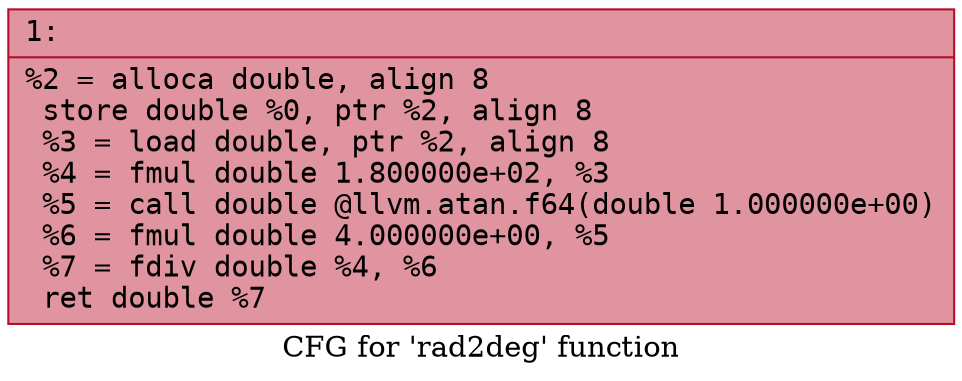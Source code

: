 digraph "CFG for 'rad2deg' function" {
	label="CFG for 'rad2deg' function";

	Node0x6000000d5e50 [shape=record,color="#b70d28ff", style=filled, fillcolor="#b70d2870" fontname="Courier",label="{1:\l|  %2 = alloca double, align 8\l  store double %0, ptr %2, align 8\l  %3 = load double, ptr %2, align 8\l  %4 = fmul double 1.800000e+02, %3\l  %5 = call double @llvm.atan.f64(double 1.000000e+00)\l  %6 = fmul double 4.000000e+00, %5\l  %7 = fdiv double %4, %6\l  ret double %7\l}"];
}
